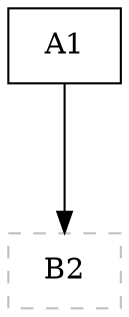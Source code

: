digraph G {
graph [root="Demo",rankdir   = TB, nodesep           = 0.6, mindist     = 1.0, ranksep = 1.0, overlap = false]
node [style     = "filled", fillcolor = "white", color = "black"]
A1[cpu="0", flags="0x00000008", type="block", tperiod="0", pattern="patternA", patentry="false", patexit="false", beamproc="beamA", bpentry="false", bpexit="false", qlo="false", qhi="false", qil="false", shape     = "rectangle", fillcolor = "white"];
B2[cpu="0", flags="0x0000000c", type="listdst", shape     = "rectangle", color  = "gray", style  = "dashed"];
A1->B2 [type="altdst", color     = "black"];
}
